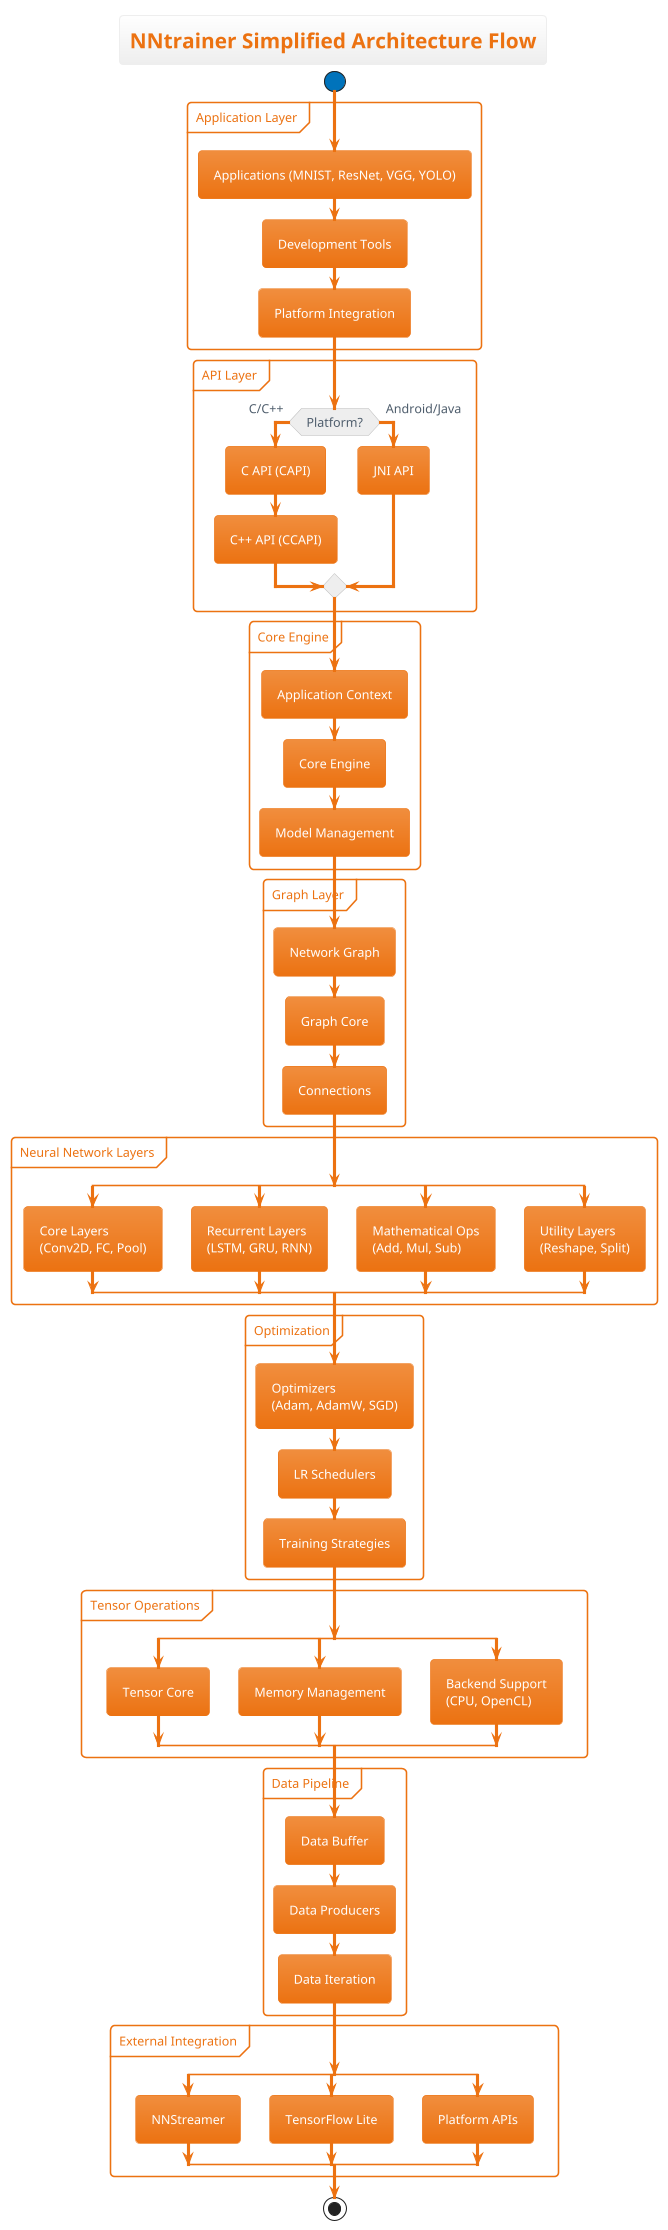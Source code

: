 @startuml NNtrainer_Simple_Architecture
!theme aws-orange
title NNtrainer Simplified Architecture Flow

start

partition "Application Layer" {
  :Applications (MNIST, ResNet, VGG, YOLO);
  :Development Tools;
  :Platform Integration;
}

partition "API Layer" {
  if (Platform?) then (C/C++)
    :C API (CAPI);
    :C++ API (CCAPI);
  else (Android/Java)
    :JNI API;
  endif
}

partition "Core Engine" {
  :Application Context;
  :Core Engine;
  :Model Management;
}

partition "Graph Layer" {
  :Network Graph;
  :Graph Core;
  :Connections;
}

partition "Neural Network Layers" {
  split
    :Core Layers\n(Conv2D, FC, Pool);
  split again
    :Recurrent Layers\n(LSTM, GRU, RNN);
  split again
    :Mathematical Ops\n(Add, Mul, Sub);
  split again
    :Utility Layers\n(Reshape, Split);
  end split
}

partition "Optimization" {
  :Optimizers\n(Adam, AdamW, SGD);
  :LR Schedulers;
  :Training Strategies;
}

partition "Tensor Operations" {
  split
    :Tensor Core;
  split again
    :Memory Management;
  split again
    :Backend Support\n(CPU, OpenCL);
  end split
}

partition "Data Pipeline" {
  :Data Buffer;
  :Data Producers;
  :Data Iteration;
}

partition "External Integration" {
  split
    :NNStreamer;
  split again
    :TensorFlow Lite;
  split again
    :Platform APIs;
  end split
}

stop

@enduml